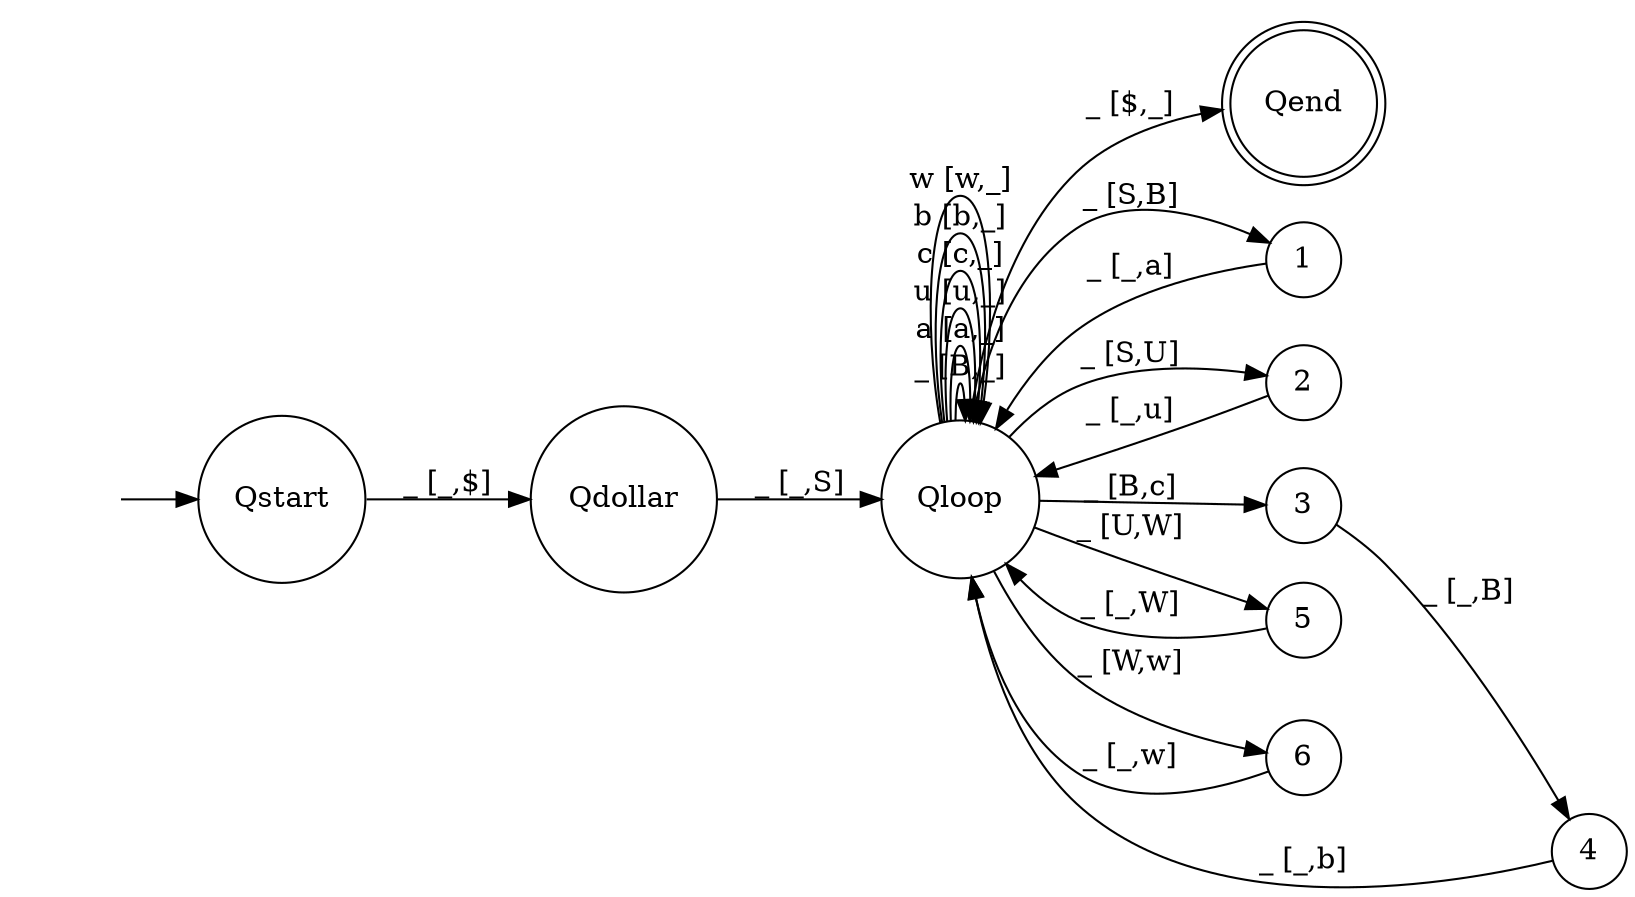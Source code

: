 digraph myAutomaton { 
rankdir=LR; 
"" [shape=none] 
"Qstart" [shape=circle] 
"Qdollar" [shape=circle] 
"Qloop" [shape=circle] 
"Qend" [shape=doublecircle] 
"1" [shape=circle] 
"2" [shape=circle] 
"3" [shape=circle] 
"4" [shape=circle] 
"5" [shape=circle] 
"6" [shape=circle] 

"" -> "Qstart" 
"Qstart" -> "Qdollar" [label="_ [_,$]"] 
"Qdollar" -> "Qloop" [label="_ [_,S]"] 
"Qloop" -> "Qend" [label="_ [$,_]"] 
"Qloop" -> "1" [label="_ [S,B]"] 
"Qloop" -> "2" [label="_ [S,U]"] 
"Qloop" -> "3" [label="_ [B,c]"] 
"Qloop" -> "Qloop" [label="_ [B,_]"] 
"Qloop" -> "5" [label="_ [U,W]"] 
"Qloop" -> "6" [label="_ [W,w]"] 
"Qloop" -> "Qloop" [label="a [a,_]"] 
"Qloop" -> "Qloop" [label="u [u,_]"] 
"Qloop" -> "Qloop" [label="c [c,_]"] 
"Qloop" -> "Qloop" [label="b [b,_]"] 
"Qloop" -> "Qloop" [label="w [w,_]"] 
"1" -> "Qloop" [label="_ [_,a]"] 
"2" -> "Qloop" [label="_ [_,u]"] 
"3" -> "4" [label="_ [_,B]"] 
"4" -> "Qloop" [label="_ [_,b]"] 
"5" -> "Qloop" [label="_ [_,W]"] 
"6" -> "Qloop" [label="_ [_,w]"] 
}
